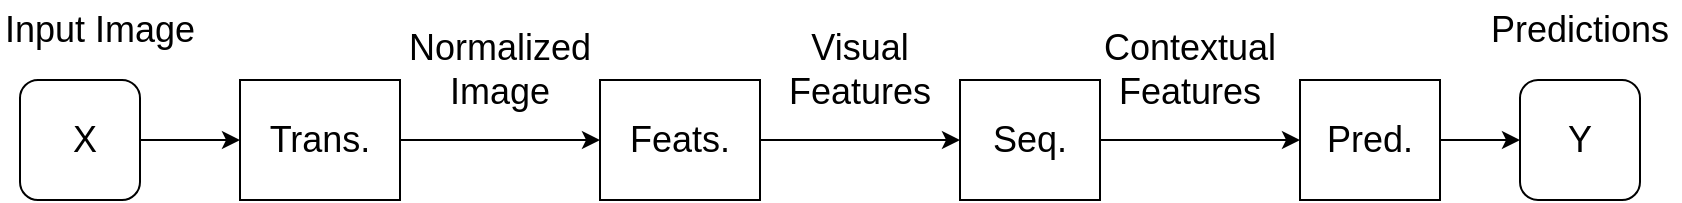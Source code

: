 <mxfile version="21.2.9" type="github">
  <diagram name="第 1 页" id="tdgV5l8s6aSlpnQfBHB1">
    <mxGraphModel dx="1236" dy="573" grid="1" gridSize="10" guides="1" tooltips="1" connect="1" arrows="1" fold="1" page="1" pageScale="1" pageWidth="827" pageHeight="1169" math="0" shadow="0">
      <root>
        <mxCell id="0" />
        <mxCell id="1" parent="0" />
        <mxCell id="-cPgSaneIuNT-kyaB3As-6" value="" style="edgeStyle=orthogonalEdgeStyle;rounded=0;orthogonalLoop=1;jettySize=auto;html=1;" edge="1" parent="1" source="-cPgSaneIuNT-kyaB3As-3" target="-cPgSaneIuNT-kyaB3As-5">
          <mxGeometry relative="1" as="geometry" />
        </mxCell>
        <mxCell id="-cPgSaneIuNT-kyaB3As-3" value="&lt;font style=&quot;font-size: 18px;&quot;&gt;Trans.&lt;/font&gt;" style="rounded=0;whiteSpace=wrap;html=1;" vertex="1" parent="1">
          <mxGeometry x="250" y="240" width="80" height="60" as="geometry" />
        </mxCell>
        <mxCell id="-cPgSaneIuNT-kyaB3As-8" value="" style="edgeStyle=orthogonalEdgeStyle;rounded=0;orthogonalLoop=1;jettySize=auto;html=1;" edge="1" parent="1" source="-cPgSaneIuNT-kyaB3As-5" target="-cPgSaneIuNT-kyaB3As-7">
          <mxGeometry relative="1" as="geometry" />
        </mxCell>
        <mxCell id="-cPgSaneIuNT-kyaB3As-5" value="&lt;font style=&quot;font-size: 18px;&quot;&gt;Feats.&lt;/font&gt;" style="rounded=0;whiteSpace=wrap;html=1;" vertex="1" parent="1">
          <mxGeometry x="430" y="240" width="80" height="60" as="geometry" />
        </mxCell>
        <mxCell id="-cPgSaneIuNT-kyaB3As-10" value="" style="edgeStyle=orthogonalEdgeStyle;rounded=0;orthogonalLoop=1;jettySize=auto;html=1;" edge="1" parent="1" source="-cPgSaneIuNT-kyaB3As-7" target="-cPgSaneIuNT-kyaB3As-9">
          <mxGeometry relative="1" as="geometry" />
        </mxCell>
        <mxCell id="-cPgSaneIuNT-kyaB3As-7" value="&lt;font style=&quot;font-size: 18px;&quot;&gt;Seq.&lt;/font&gt;" style="rounded=0;whiteSpace=wrap;html=1;" vertex="1" parent="1">
          <mxGeometry x="610" y="240" width="70" height="60" as="geometry" />
        </mxCell>
        <mxCell id="-cPgSaneIuNT-kyaB3As-14" value="" style="edgeStyle=orthogonalEdgeStyle;rounded=0;orthogonalLoop=1;jettySize=auto;html=1;entryX=0;entryY=0.5;entryDx=0;entryDy=0;" edge="1" parent="1" source="-cPgSaneIuNT-kyaB3As-9" target="-cPgSaneIuNT-kyaB3As-19">
          <mxGeometry relative="1" as="geometry">
            <mxPoint x="870" y="270" as="targetPoint" />
          </mxGeometry>
        </mxCell>
        <mxCell id="-cPgSaneIuNT-kyaB3As-9" value="&lt;font style=&quot;font-size: 18px;&quot;&gt;Pred.&lt;/font&gt;" style="rounded=0;whiteSpace=wrap;html=1;" vertex="1" parent="1">
          <mxGeometry x="780" y="240" width="70" height="60" as="geometry" />
        </mxCell>
        <mxCell id="-cPgSaneIuNT-kyaB3As-15" value="" style="edgeStyle=orthogonalEdgeStyle;rounded=0;orthogonalLoop=1;jettySize=auto;html=1;" edge="1" parent="1" source="-cPgSaneIuNT-kyaB3As-11" target="-cPgSaneIuNT-kyaB3As-3">
          <mxGeometry relative="1" as="geometry" />
        </mxCell>
        <mxCell id="-cPgSaneIuNT-kyaB3As-11" value="&lt;font style=&quot;font-size: 18px;&quot;&gt;&amp;nbsp;X&lt;/font&gt;" style="rounded=1;whiteSpace=wrap;html=1;" vertex="1" parent="1">
          <mxGeometry x="140" y="240" width="60" height="60" as="geometry" />
        </mxCell>
        <mxCell id="-cPgSaneIuNT-kyaB3As-17" value="&lt;font style=&quot;font-size: 18px;&quot;&gt;Input Image&lt;/font&gt;" style="text;html=1;strokeColor=none;fillColor=none;align=center;verticalAlign=middle;whiteSpace=wrap;rounded=0;" vertex="1" parent="1">
          <mxGeometry x="130" y="200" width="100" height="30" as="geometry" />
        </mxCell>
        <mxCell id="-cPgSaneIuNT-kyaB3As-19" value="&lt;font style=&quot;font-size: 18px;&quot;&gt;Y&lt;/font&gt;" style="rounded=1;whiteSpace=wrap;html=1;" vertex="1" parent="1">
          <mxGeometry x="890" y="240" width="60" height="60" as="geometry" />
        </mxCell>
        <mxCell id="-cPgSaneIuNT-kyaB3As-20" value="&lt;font style=&quot;font-size: 18px;&quot;&gt;Normalized Image&lt;/font&gt;" style="text;html=1;strokeColor=none;fillColor=none;align=center;verticalAlign=middle;whiteSpace=wrap;rounded=0;" vertex="1" parent="1">
          <mxGeometry x="320" y="205" width="120" height="60" as="geometry" />
        </mxCell>
        <mxCell id="-cPgSaneIuNT-kyaB3As-22" value="&lt;span style=&quot;font-size: 18px;&quot;&gt;Visual Features&lt;/span&gt;" style="text;html=1;strokeColor=none;fillColor=none;align=center;verticalAlign=middle;whiteSpace=wrap;rounded=0;" vertex="1" parent="1">
          <mxGeometry x="510" y="200" width="100" height="70" as="geometry" />
        </mxCell>
        <mxCell id="-cPgSaneIuNT-kyaB3As-23" value="&lt;span style=&quot;font-size: 18px;&quot;&gt;Contextual Features&lt;/span&gt;" style="text;html=1;strokeColor=none;fillColor=none;align=center;verticalAlign=middle;whiteSpace=wrap;rounded=0;" vertex="1" parent="1">
          <mxGeometry x="660" y="200" width="130" height="70" as="geometry" />
        </mxCell>
        <mxCell id="-cPgSaneIuNT-kyaB3As-24" value="&lt;font style=&quot;font-size: 18px;&quot;&gt;Predictions&lt;/font&gt;" style="text;html=1;strokeColor=none;fillColor=none;align=center;verticalAlign=middle;whiteSpace=wrap;rounded=0;" vertex="1" parent="1">
          <mxGeometry x="870" y="200" width="100" height="30" as="geometry" />
        </mxCell>
      </root>
    </mxGraphModel>
  </diagram>
</mxfile>
